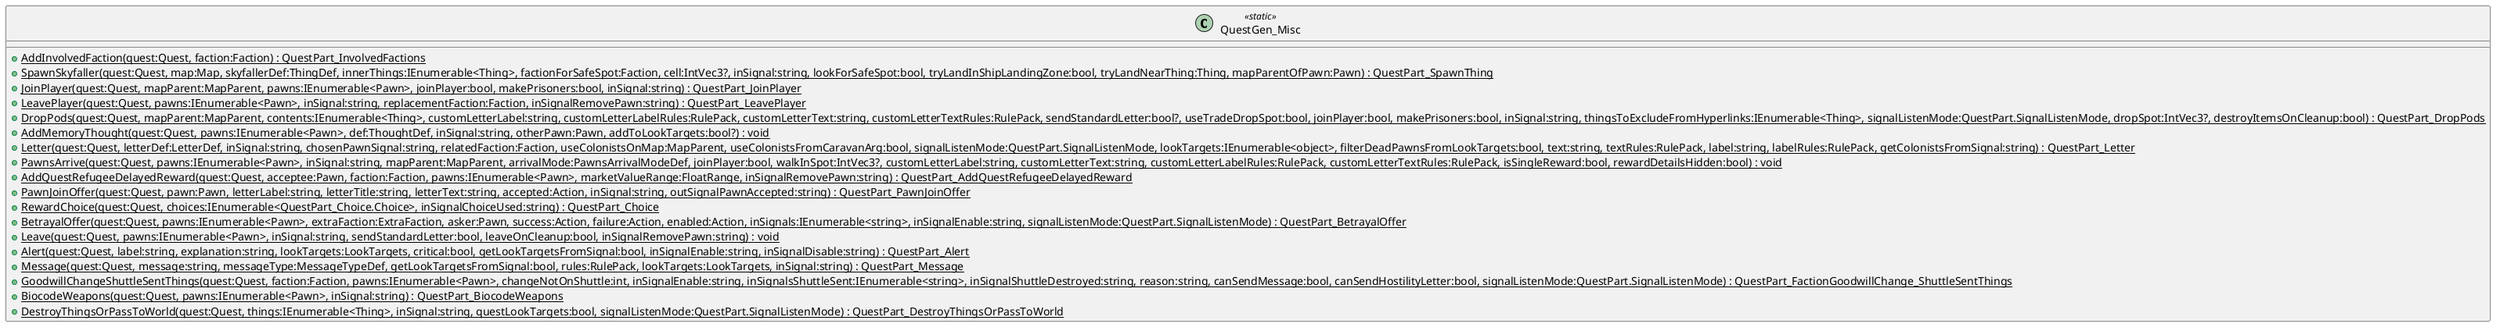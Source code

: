 @startuml
class QuestGen_Misc <<static>> {
    + {static} AddInvolvedFaction(quest:Quest, faction:Faction) : QuestPart_InvolvedFactions
    + {static} SpawnSkyfaller(quest:Quest, map:Map, skyfallerDef:ThingDef, innerThings:IEnumerable<Thing>, factionForSafeSpot:Faction, cell:IntVec3?, inSignal:string, lookForSafeSpot:bool, tryLandInShipLandingZone:bool, tryLandNearThing:Thing, mapParentOfPawn:Pawn) : QuestPart_SpawnThing
    + {static} JoinPlayer(quest:Quest, mapParent:MapParent, pawns:IEnumerable<Pawn>, joinPlayer:bool, makePrisoners:bool, inSignal:string) : QuestPart_JoinPlayer
    + {static} LeavePlayer(quest:Quest, pawns:IEnumerable<Pawn>, inSignal:string, replacementFaction:Faction, inSignalRemovePawn:string) : QuestPart_LeavePlayer
    + {static} DropPods(quest:Quest, mapParent:MapParent, contents:IEnumerable<Thing>, customLetterLabel:string, customLetterLabelRules:RulePack, customLetterText:string, customLetterTextRules:RulePack, sendStandardLetter:bool?, useTradeDropSpot:bool, joinPlayer:bool, makePrisoners:bool, inSignal:string, thingsToExcludeFromHyperlinks:IEnumerable<Thing>, signalListenMode:QuestPart.SignalListenMode, dropSpot:IntVec3?, destroyItemsOnCleanup:bool) : QuestPart_DropPods
    + {static} AddMemoryThought(quest:Quest, pawns:IEnumerable<Pawn>, def:ThoughtDef, inSignal:string, otherPawn:Pawn, addToLookTargets:bool?) : void
    + {static} Letter(quest:Quest, letterDef:LetterDef, inSignal:string, chosenPawnSignal:string, relatedFaction:Faction, useColonistsOnMap:MapParent, useColonistsFromCaravanArg:bool, signalListenMode:QuestPart.SignalListenMode, lookTargets:IEnumerable<object>, filterDeadPawnsFromLookTargets:bool, text:string, textRules:RulePack, label:string, labelRules:RulePack, getColonistsFromSignal:string) : QuestPart_Letter
    + {static} PawnsArrive(quest:Quest, pawns:IEnumerable<Pawn>, inSignal:string, mapParent:MapParent, arrivalMode:PawnsArrivalModeDef, joinPlayer:bool, walkInSpot:IntVec3?, customLetterLabel:string, customLetterText:string, customLetterLabelRules:RulePack, customLetterTextRules:RulePack, isSingleReward:bool, rewardDetailsHidden:bool) : void
    + {static} AddQuestRefugeeDelayedReward(quest:Quest, acceptee:Pawn, faction:Faction, pawns:IEnumerable<Pawn>, marketValueRange:FloatRange, inSignalRemovePawn:string) : QuestPart_AddQuestRefugeeDelayedReward
    + {static} PawnJoinOffer(quest:Quest, pawn:Pawn, letterLabel:string, letterTitle:string, letterText:string, accepted:Action, inSignal:string, outSignalPawnAccepted:string) : QuestPart_PawnJoinOffer
    + {static} RewardChoice(quest:Quest, choices:IEnumerable<QuestPart_Choice.Choice>, inSignalChoiceUsed:string) : QuestPart_Choice
    + {static} BetrayalOffer(quest:Quest, pawns:IEnumerable<Pawn>, extraFaction:ExtraFaction, asker:Pawn, success:Action, failure:Action, enabled:Action, inSignals:IEnumerable<string>, inSignalEnable:string, signalListenMode:QuestPart.SignalListenMode) : QuestPart_BetrayalOffer
    + {static} Leave(quest:Quest, pawns:IEnumerable<Pawn>, inSignal:string, sendStandardLetter:bool, leaveOnCleanup:bool, inSignalRemovePawn:string) : void
    + {static} Alert(quest:Quest, label:string, explanation:string, lookTargets:LookTargets, critical:bool, getLookTargetsFromSignal:bool, inSignalEnable:string, inSignalDisable:string) : QuestPart_Alert
    + {static} Message(quest:Quest, message:string, messageType:MessageTypeDef, getLookTargetsFromSignal:bool, rules:RulePack, lookTargets:LookTargets, inSignal:string) : QuestPart_Message
    + {static} GoodwillChangeShuttleSentThings(quest:Quest, faction:Faction, pawns:IEnumerable<Pawn>, changeNotOnShuttle:int, inSignalEnable:string, inSignalsShuttleSent:IEnumerable<string>, inSignalShuttleDestroyed:string, reason:string, canSendMessage:bool, canSendHostilityLetter:bool, signalListenMode:QuestPart.SignalListenMode) : QuestPart_FactionGoodwillChange_ShuttleSentThings
    + {static} BiocodeWeapons(quest:Quest, pawns:IEnumerable<Pawn>, inSignal:string) : QuestPart_BiocodeWeapons
    + {static} DestroyThingsOrPassToWorld(quest:Quest, things:IEnumerable<Thing>, inSignal:string, questLookTargets:bool, signalListenMode:QuestPart.SignalListenMode) : QuestPart_DestroyThingsOrPassToWorld
}
@enduml
